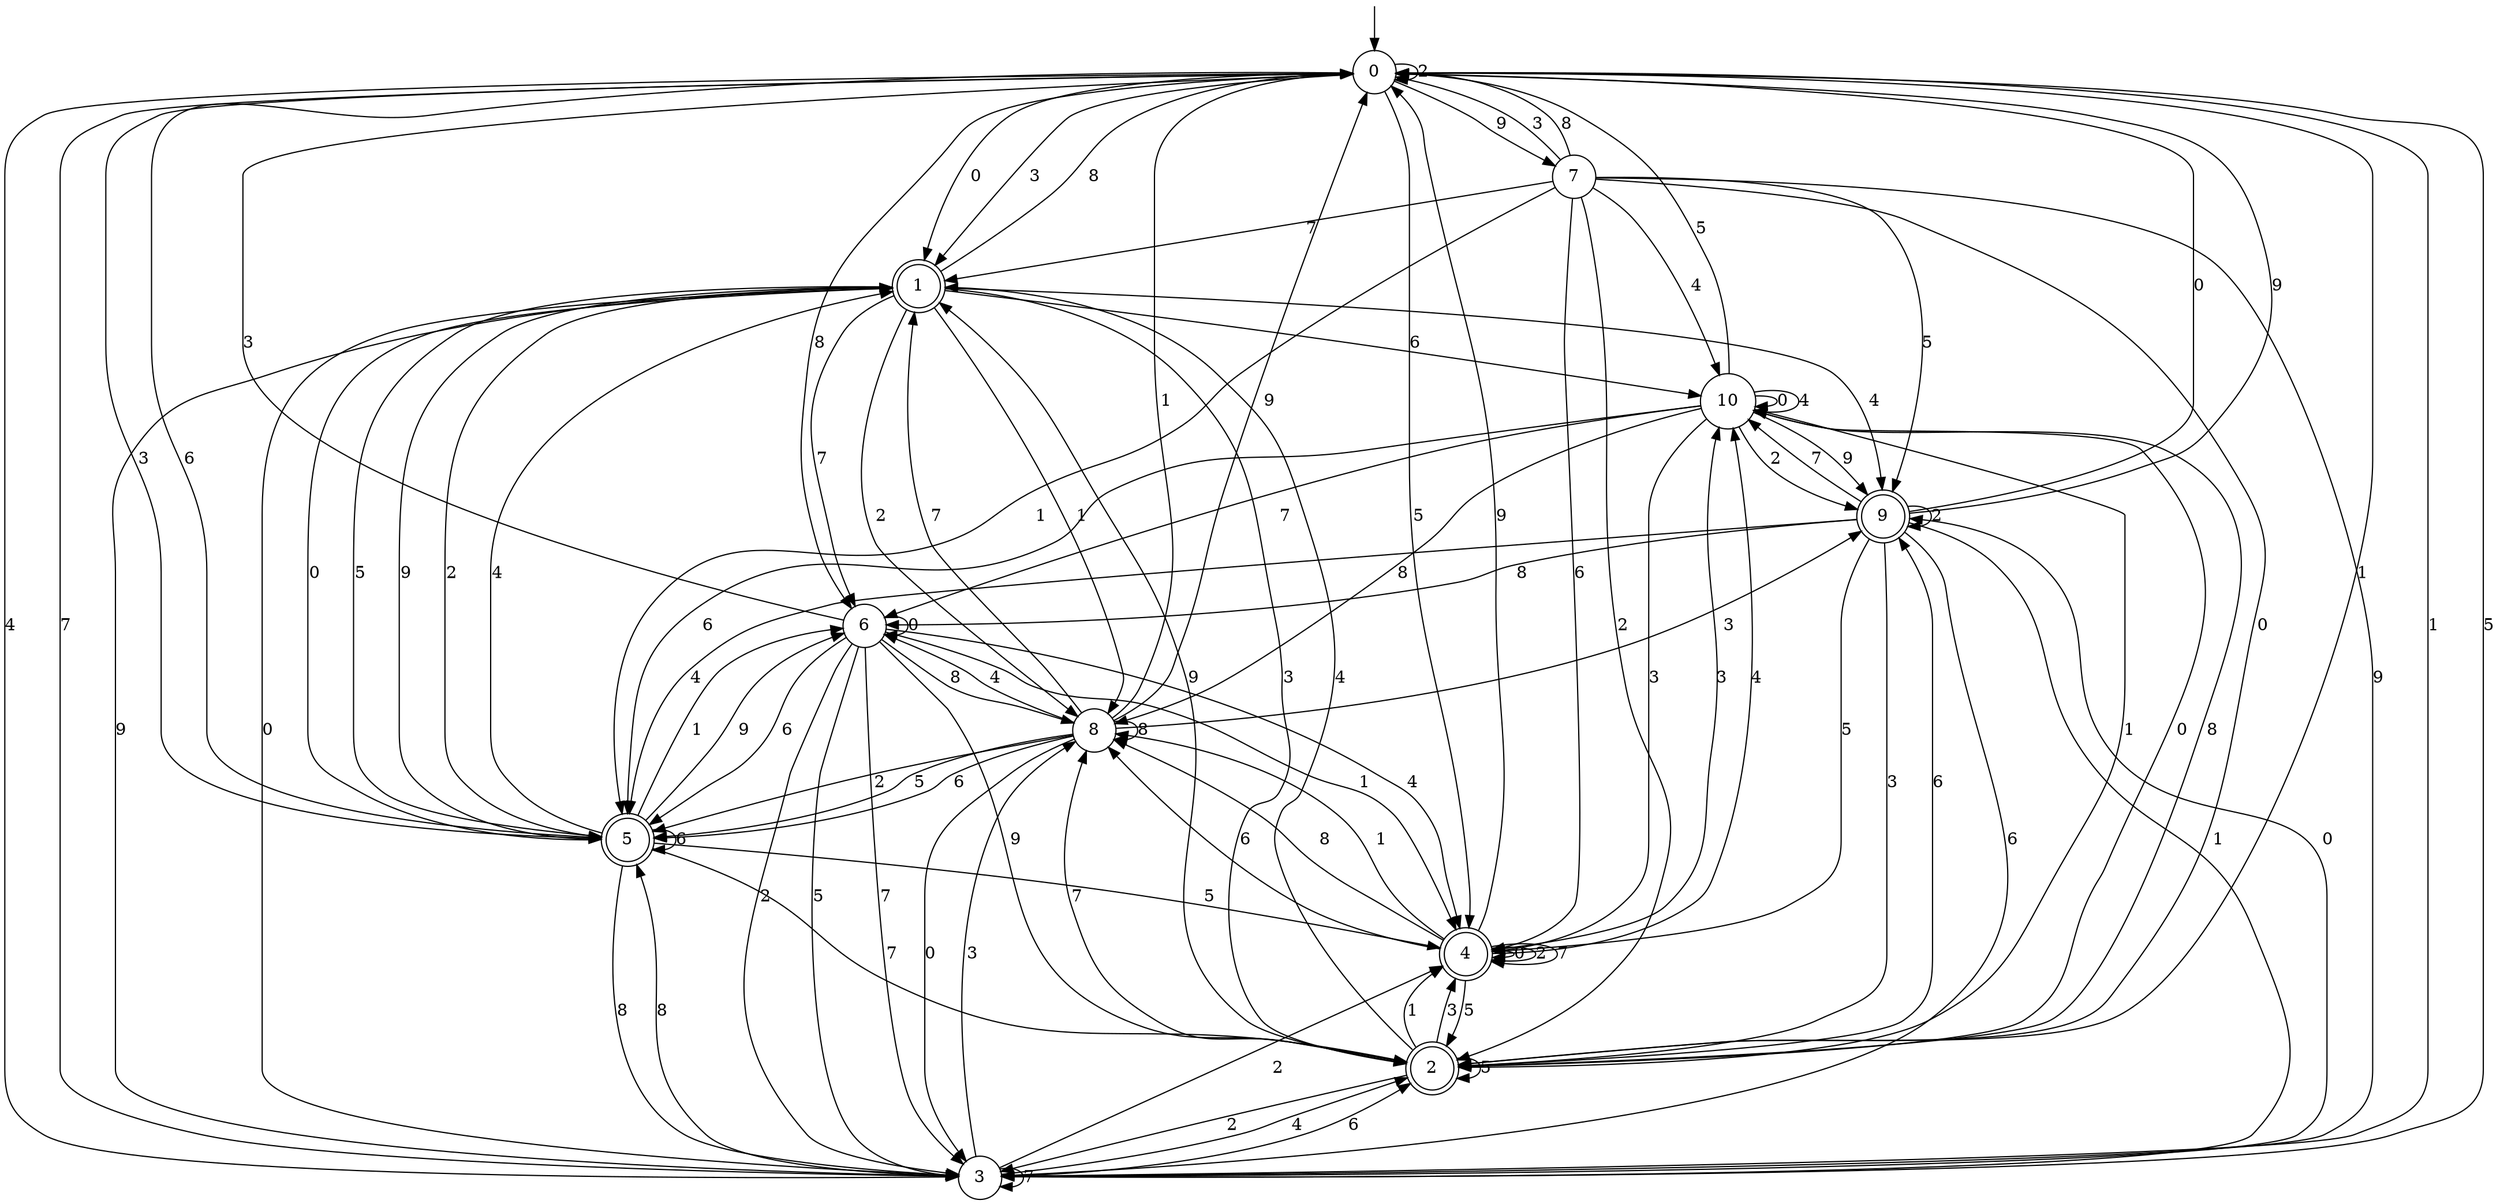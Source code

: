digraph g {

	s0 [shape="circle" label="0"];
	s1 [shape="doublecircle" label="1"];
	s2 [shape="doublecircle" label="2"];
	s3 [shape="circle" label="3"];
	s4 [shape="doublecircle" label="4"];
	s5 [shape="doublecircle" label="5"];
	s6 [shape="circle" label="6"];
	s7 [shape="circle" label="7"];
	s8 [shape="circle" label="8"];
	s9 [shape="doublecircle" label="9"];
	s10 [shape="circle" label="10"];
	s0 -> s1 [label="0"];
	s0 -> s2 [label="1"];
	s0 -> s0 [label="2"];
	s0 -> s1 [label="3"];
	s0 -> s3 [label="4"];
	s0 -> s4 [label="5"];
	s0 -> s5 [label="6"];
	s0 -> s3 [label="7"];
	s0 -> s6 [label="8"];
	s0 -> s7 [label="9"];
	s1 -> s3 [label="0"];
	s1 -> s8 [label="1"];
	s1 -> s8 [label="2"];
	s1 -> s2 [label="3"];
	s1 -> s9 [label="4"];
	s1 -> s5 [label="5"];
	s1 -> s10 [label="6"];
	s1 -> s6 [label="7"];
	s1 -> s0 [label="8"];
	s1 -> s5 [label="9"];
	s2 -> s10 [label="0"];
	s2 -> s4 [label="1"];
	s2 -> s3 [label="2"];
	s2 -> s4 [label="3"];
	s2 -> s1 [label="4"];
	s2 -> s2 [label="5"];
	s2 -> s9 [label="6"];
	s2 -> s8 [label="7"];
	s2 -> s10 [label="8"];
	s2 -> s1 [label="9"];
	s3 -> s9 [label="0"];
	s3 -> s0 [label="1"];
	s3 -> s4 [label="2"];
	s3 -> s8 [label="3"];
	s3 -> s2 [label="4"];
	s3 -> s0 [label="5"];
	s3 -> s2 [label="6"];
	s3 -> s3 [label="7"];
	s3 -> s5 [label="8"];
	s3 -> s1 [label="9"];
	s4 -> s4 [label="0"];
	s4 -> s8 [label="1"];
	s4 -> s4 [label="2"];
	s4 -> s10 [label="3"];
	s4 -> s10 [label="4"];
	s4 -> s2 [label="5"];
	s4 -> s8 [label="6"];
	s4 -> s4 [label="7"];
	s4 -> s8 [label="8"];
	s4 -> s0 [label="9"];
	s5 -> s1 [label="0"];
	s5 -> s6 [label="1"];
	s5 -> s1 [label="2"];
	s5 -> s0 [label="3"];
	s5 -> s1 [label="4"];
	s5 -> s4 [label="5"];
	s5 -> s5 [label="6"];
	s5 -> s2 [label="7"];
	s5 -> s3 [label="8"];
	s5 -> s6 [label="9"];
	s6 -> s6 [label="0"];
	s6 -> s4 [label="1"];
	s6 -> s3 [label="2"];
	s6 -> s0 [label="3"];
	s6 -> s4 [label="4"];
	s6 -> s3 [label="5"];
	s6 -> s5 [label="6"];
	s6 -> s3 [label="7"];
	s6 -> s8 [label="8"];
	s6 -> s2 [label="9"];
	s7 -> s2 [label="0"];
	s7 -> s5 [label="1"];
	s7 -> s2 [label="2"];
	s7 -> s0 [label="3"];
	s7 -> s10 [label="4"];
	s7 -> s9 [label="5"];
	s7 -> s4 [label="6"];
	s7 -> s1 [label="7"];
	s7 -> s0 [label="8"];
	s7 -> s3 [label="9"];
	s8 -> s3 [label="0"];
	s8 -> s0 [label="1"];
	s8 -> s5 [label="2"];
	s8 -> s9 [label="3"];
	s8 -> s6 [label="4"];
	s8 -> s5 [label="5"];
	s8 -> s5 [label="6"];
	s8 -> s1 [label="7"];
	s8 -> s8 [label="8"];
	s8 -> s0 [label="9"];
	s9 -> s0 [label="0"];
	s9 -> s3 [label="1"];
	s9 -> s9 [label="2"];
	s9 -> s2 [label="3"];
	s9 -> s5 [label="4"];
	s9 -> s4 [label="5"];
	s9 -> s3 [label="6"];
	s9 -> s10 [label="7"];
	s9 -> s6 [label="8"];
	s9 -> s0 [label="9"];
	s10 -> s10 [label="0"];
	s10 -> s2 [label="1"];
	s10 -> s9 [label="2"];
	s10 -> s4 [label="3"];
	s10 -> s10 [label="4"];
	s10 -> s0 [label="5"];
	s10 -> s5 [label="6"];
	s10 -> s6 [label="7"];
	s10 -> s8 [label="8"];
	s10 -> s9 [label="9"];

__start0 [label="" shape="none" width="0" height="0"];
__start0 -> s0;

}
